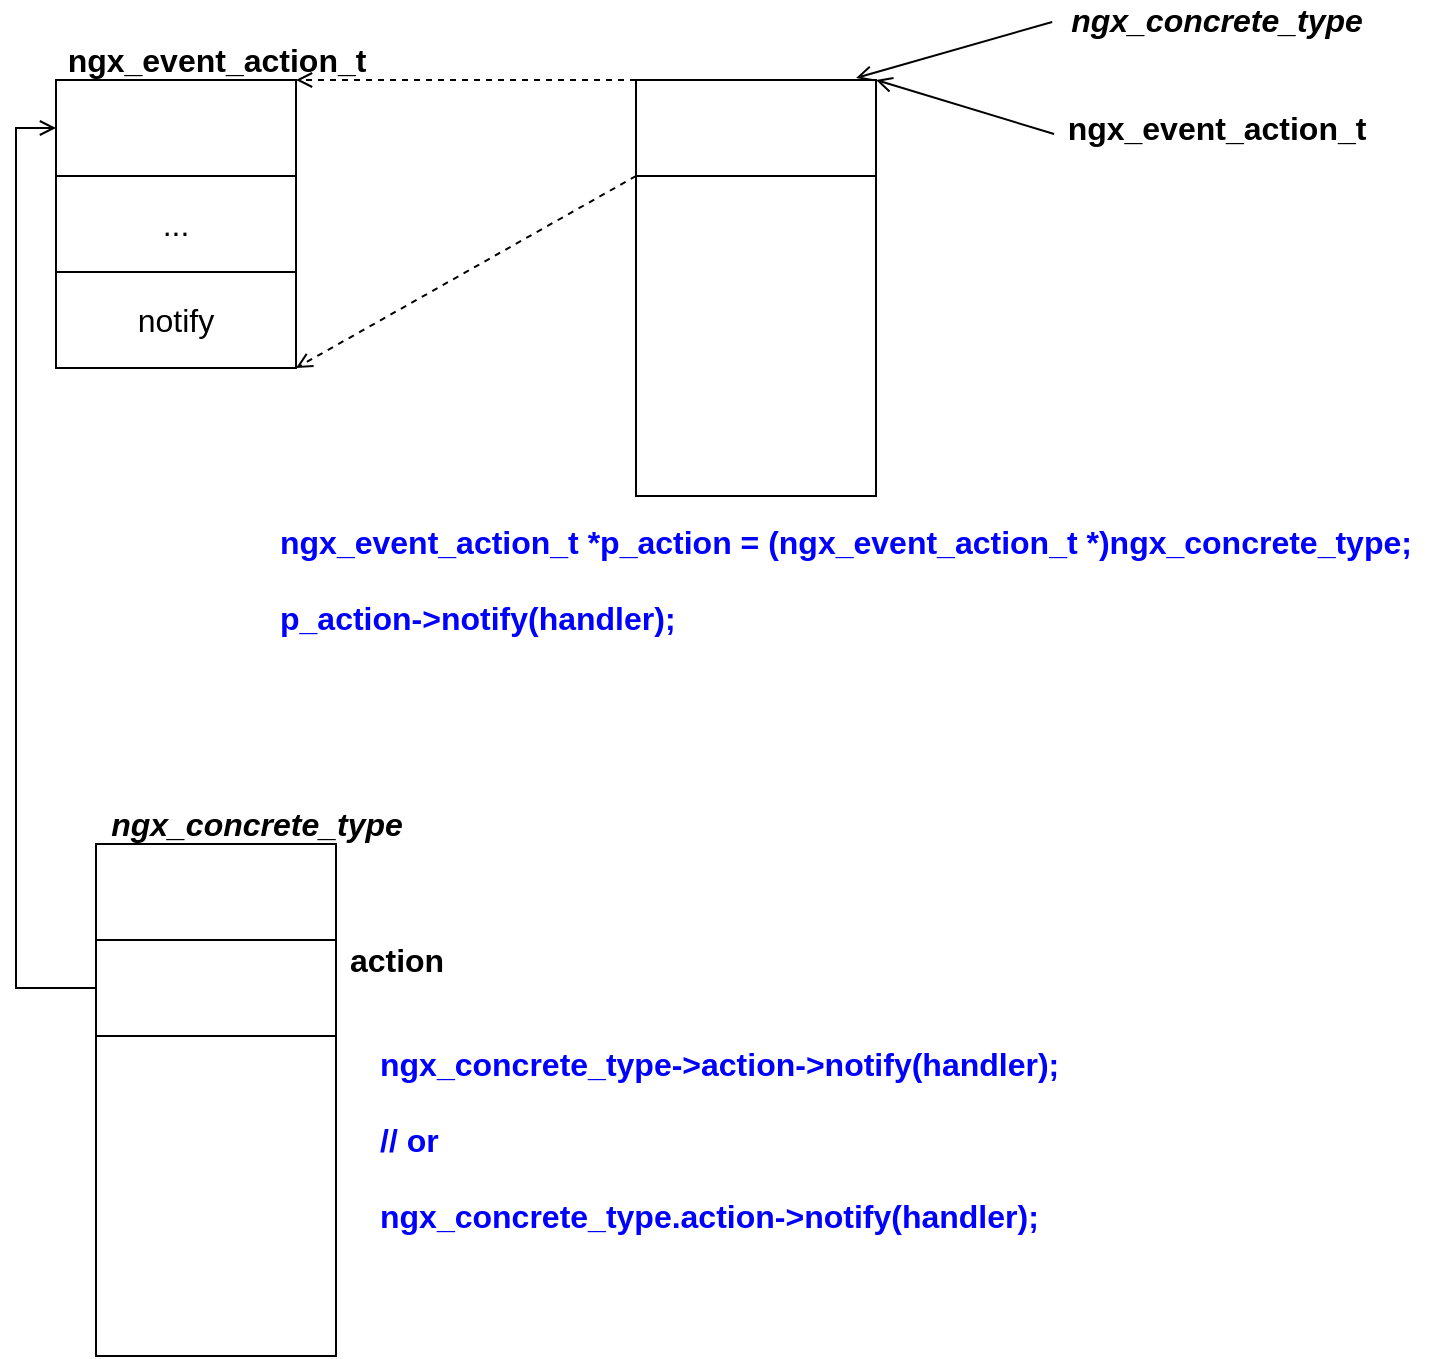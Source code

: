 <mxfile version="15.4.0" type="device" pages="3"><diagram id="IPqa_A-hiYO42QdZa5n2" name="method"><mxGraphModel dx="1347" dy="850" grid="1" gridSize="10" guides="1" tooltips="1" connect="1" arrows="1" fold="1" page="1" pageScale="1" pageWidth="827" pageHeight="1169" math="0" shadow="0"><root><mxCell id="0"/><mxCell id="1" parent="0"/><mxCell id="o_CBe58J0gMufm52LihW-1" value="" style="rounded=0;whiteSpace=wrap;html=1;" vertex="1" parent="1"><mxGeometry x="79" y="150" width="120" height="48" as="geometry"/></mxCell><mxCell id="o_CBe58J0gMufm52LihW-2" value="..." style="rounded=0;whiteSpace=wrap;html=1;fontSize=16;" vertex="1" parent="1"><mxGeometry x="79" y="198" width="120" height="48" as="geometry"/></mxCell><mxCell id="o_CBe58J0gMufm52LihW-3" value="notify" style="rounded=0;whiteSpace=wrap;html=1;fontSize=16;" vertex="1" parent="1"><mxGeometry x="79" y="246" width="120" height="48" as="geometry"/></mxCell><mxCell id="o_CBe58J0gMufm52LihW-7" style="rounded=0;orthogonalLoop=1;jettySize=auto;html=1;exitX=0;exitY=0;exitDx=0;exitDy=0;entryX=1;entryY=0;entryDx=0;entryDy=0;fontSize=16;endArrow=open;endFill=0;dashed=1;" edge="1" parent="1" source="o_CBe58J0gMufm52LihW-4" target="o_CBe58J0gMufm52LihW-1"><mxGeometry relative="1" as="geometry"/></mxCell><mxCell id="o_CBe58J0gMufm52LihW-4" value="" style="rounded=0;whiteSpace=wrap;html=1;" vertex="1" parent="1"><mxGeometry x="369" y="150" width="120" height="48" as="geometry"/></mxCell><mxCell id="o_CBe58J0gMufm52LihW-8" style="rounded=0;orthogonalLoop=1;jettySize=auto;html=1;exitX=0;exitY=0;exitDx=0;exitDy=0;entryX=1;entryY=1;entryDx=0;entryDy=0;fontSize=16;endArrow=open;endFill=0;dashed=1;" edge="1" parent="1" source="o_CBe58J0gMufm52LihW-5" target="o_CBe58J0gMufm52LihW-3"><mxGeometry relative="1" as="geometry"/></mxCell><mxCell id="o_CBe58J0gMufm52LihW-5" value="" style="rounded=0;whiteSpace=wrap;html=1;" vertex="1" parent="1"><mxGeometry x="369" y="198" width="120" height="160" as="geometry"/></mxCell><mxCell id="o_CBe58J0gMufm52LihW-9" value="ngx_event_action_t" style="text;html=1;align=center;verticalAlign=middle;resizable=0;points=[];autosize=1;strokeColor=none;fillColor=none;fontSize=16;fontStyle=1" vertex="1" parent="1"><mxGeometry x="79" y="130" width="160" height="20" as="geometry"/></mxCell><mxCell id="o_CBe58J0gMufm52LihW-12" value="" style="edgeStyle=none;rounded=0;orthogonalLoop=1;jettySize=auto;html=1;fontSize=16;endArrow=open;endFill=0;exitX=-0.012;exitY=0.55;exitDx=0;exitDy=0;exitPerimeter=0;entryX=0.917;entryY=-0.021;entryDx=0;entryDy=0;entryPerimeter=0;" edge="1" parent="1" source="o_CBe58J0gMufm52LihW-10" target="o_CBe58J0gMufm52LihW-4"><mxGeometry relative="1" as="geometry"/></mxCell><mxCell id="o_CBe58J0gMufm52LihW-10" value="ngx_concrete_type" style="text;html=1;align=center;verticalAlign=middle;resizable=0;points=[];autosize=1;strokeColor=none;fillColor=none;fontSize=16;fontStyle=3" vertex="1" parent="1"><mxGeometry x="579" y="110" width="160" height="20" as="geometry"/></mxCell><mxCell id="o_CBe58J0gMufm52LihW-13" value="" style="edgeStyle=none;rounded=0;orthogonalLoop=1;jettySize=auto;html=1;fontSize=16;endArrow=open;endFill=0;exitX=-0.006;exitY=0.65;exitDx=0;exitDy=0;exitPerimeter=0;entryX=1;entryY=0;entryDx=0;entryDy=0;" edge="1" parent="1" source="o_CBe58J0gMufm52LihW-11" target="o_CBe58J0gMufm52LihW-4"><mxGeometry relative="1" as="geometry"/></mxCell><mxCell id="o_CBe58J0gMufm52LihW-11" value="ngx_event_action_t" style="text;html=1;align=center;verticalAlign=middle;resizable=0;points=[];autosize=1;strokeColor=none;fillColor=none;fontSize=16;fontStyle=1" vertex="1" parent="1"><mxGeometry x="579" y="164" width="160" height="20" as="geometry"/></mxCell><mxCell id="o_CBe58J0gMufm52LihW-14" value="ngx_event_action_t *p_action = (ngx_event_action_t *)ngx_concrete_type;&lt;br&gt;&lt;br&gt;p_action-&amp;gt;notify(handler);" style="text;html=1;align=left;verticalAlign=middle;resizable=0;points=[];autosize=1;strokeColor=none;fillColor=none;fontSize=16;fontStyle=1;fontColor=#0000FF;" vertex="1" parent="1"><mxGeometry x="189" y="370" width="580" height="60" as="geometry"/></mxCell><mxCell id="o_CBe58J0gMufm52LihW-21" style="edgeStyle=orthogonalEdgeStyle;rounded=0;orthogonalLoop=1;jettySize=auto;html=1;exitX=0;exitY=0.5;exitDx=0;exitDy=0;entryX=0;entryY=0.5;entryDx=0;entryDy=0;fontSize=16;fontColor=#0000FF;endArrow=open;endFill=0;" edge="1" parent="1" source="o_CBe58J0gMufm52LihW-16" target="o_CBe58J0gMufm52LihW-1"><mxGeometry relative="1" as="geometry"/></mxCell><mxCell id="o_CBe58J0gMufm52LihW-16" value="" style="rounded=0;whiteSpace=wrap;html=1;" vertex="1" parent="1"><mxGeometry x="99" y="580" width="120" height="48" as="geometry"/></mxCell><mxCell id="o_CBe58J0gMufm52LihW-17" value="" style="rounded=0;whiteSpace=wrap;html=1;" vertex="1" parent="1"><mxGeometry x="99" y="532" width="120" height="48" as="geometry"/></mxCell><mxCell id="o_CBe58J0gMufm52LihW-18" value="" style="rounded=0;whiteSpace=wrap;html=1;" vertex="1" parent="1"><mxGeometry x="99" y="628" width="120" height="160" as="geometry"/></mxCell><mxCell id="o_CBe58J0gMufm52LihW-19" value="action" style="text;html=1;align=center;verticalAlign=middle;resizable=0;points=[];autosize=1;strokeColor=none;fillColor=none;fontSize=16;fontStyle=1" vertex="1" parent="1"><mxGeometry x="219" y="580" width="60" height="20" as="geometry"/></mxCell><mxCell id="o_CBe58J0gMufm52LihW-20" value="ngx_concrete_type" style="text;html=1;align=center;verticalAlign=middle;resizable=0;points=[];autosize=1;strokeColor=none;fillColor=none;fontSize=16;fontStyle=3" vertex="1" parent="1"><mxGeometry x="99" y="512" width="160" height="20" as="geometry"/></mxCell><mxCell id="o_CBe58J0gMufm52LihW-22" value="ngx_concrete_type-&amp;gt;action-&amp;gt;notify(handler);&lt;br&gt;&lt;br&gt;// or&lt;br&gt;&lt;br&gt;ngx_concrete_type.action-&amp;gt;notify(handler);" style="text;html=1;align=left;verticalAlign=middle;resizable=0;points=[];autosize=1;strokeColor=none;fillColor=none;fontSize=16;fontStyle=1;fontColor=#0000FF;" vertex="1" parent="1"><mxGeometry x="239" y="630" width="360" height="100" as="geometry"/></mxCell></root></mxGraphModel></diagram><diagram id="4AdDziDtGkRvgfRNahbn" name="override"><mxGraphModel dx="1347" dy="850" grid="1" gridSize="10" guides="1" tooltips="1" connect="1" arrows="1" fold="1" page="1" pageScale="1" pageWidth="827" pageHeight="1169" math="0" shadow="0"><root><mxCell id="ss-zc_DbquX2gZJVCTtV-0"/><mxCell id="ss-zc_DbquX2gZJVCTtV-1" parent="ss-zc_DbquX2gZJVCTtV-0"/><mxCell id="e0s7yyy0iysNrhOtqCRo-0" value="" style="rounded=0;whiteSpace=wrap;html=1;" vertex="1" parent="ss-zc_DbquX2gZJVCTtV-1"><mxGeometry x="378" y="162" width="120" height="48" as="geometry"/></mxCell><mxCell id="e0s7yyy0iysNrhOtqCRo-1" value="..." style="rounded=0;whiteSpace=wrap;html=1;fontSize=16;" vertex="1" parent="ss-zc_DbquX2gZJVCTtV-1"><mxGeometry x="378" y="210" width="120" height="48" as="geometry"/></mxCell><mxCell id="e0s7yyy0iysNrhOtqCRo-2" value="notify" style="rounded=0;whiteSpace=wrap;html=1;fontSize=16;" vertex="1" parent="ss-zc_DbquX2gZJVCTtV-1"><mxGeometry x="378" y="258" width="120" height="48" as="geometry"/></mxCell><mxCell id="e0s7yyy0iysNrhOtqCRo-3" value="ngx_event_action_t" style="text;html=1;align=center;verticalAlign=middle;resizable=0;points=[];autosize=1;strokeColor=none;fillColor=none;fontSize=16;fontStyle=1" vertex="1" parent="ss-zc_DbquX2gZJVCTtV-1"><mxGeometry x="378" y="142" width="160" height="20" as="geometry"/></mxCell><mxCell id="e0s7yyy0iysNrhOtqCRo-4" style="rounded=0;orthogonalLoop=1;jettySize=auto;html=1;exitX=1;exitY=0.5;exitDx=0;exitDy=0;entryX=0;entryY=0;entryDx=0;entryDy=0;fontSize=16;fontColor=#0000FF;endArrow=open;endFill=0;dashed=1;" edge="1" parent="ss-zc_DbquX2gZJVCTtV-1" source="e0s7yyy0iysNrhOtqCRo-5" target="e0s7yyy0iysNrhOtqCRo-0"><mxGeometry relative="1" as="geometry"/></mxCell><mxCell id="e0s7yyy0iysNrhOtqCRo-18" style="edgeStyle=none;rounded=0;orthogonalLoop=1;jettySize=auto;html=1;exitX=1;exitY=0.75;exitDx=0;exitDy=0;entryX=0;entryY=1.25;entryDx=0;entryDy=0;entryPerimeter=0;fontSize=16;fontColor=#0000FF;endArrow=open;endFill=0;" edge="1" parent="ss-zc_DbquX2gZJVCTtV-1" source="e0s7yyy0iysNrhOtqCRo-5" target="e0s7yyy0iysNrhOtqCRo-13"><mxGeometry relative="1" as="geometry"/></mxCell><mxCell id="e0s7yyy0iysNrhOtqCRo-5" value="" style="rounded=0;whiteSpace=wrap;html=1;" vertex="1" parent="ss-zc_DbquX2gZJVCTtV-1"><mxGeometry x="79" y="138" width="120" height="48" as="geometry"/></mxCell><mxCell id="e0s7yyy0iysNrhOtqCRo-6" value="" style="rounded=0;whiteSpace=wrap;html=1;" vertex="1" parent="ss-zc_DbquX2gZJVCTtV-1"><mxGeometry x="79" y="90" width="120" height="48" as="geometry"/></mxCell><mxCell id="e0s7yyy0iysNrhOtqCRo-7" value="" style="rounded=0;whiteSpace=wrap;html=1;" vertex="1" parent="ss-zc_DbquX2gZJVCTtV-1"><mxGeometry x="79" y="186" width="120" height="160" as="geometry"/></mxCell><mxCell id="e0s7yyy0iysNrhOtqCRo-8" value="action" style="text;html=1;align=center;verticalAlign=middle;resizable=0;points=[];autosize=1;strokeColor=none;fillColor=none;fontSize=16;fontStyle=1" vertex="1" parent="ss-zc_DbquX2gZJVCTtV-1"><mxGeometry x="199" y="138" width="60" height="20" as="geometry"/></mxCell><mxCell id="e0s7yyy0iysNrhOtqCRo-9" value="ngx_concrete_type" style="text;html=1;align=center;verticalAlign=middle;resizable=0;points=[];autosize=1;strokeColor=none;fillColor=none;fontSize=16;fontStyle=3" vertex="1" parent="ss-zc_DbquX2gZJVCTtV-1"><mxGeometry x="79" y="70" width="160" height="20" as="geometry"/></mxCell><mxCell id="e0s7yyy0iysNrhOtqCRo-10" value="" style="rounded=0;whiteSpace=wrap;html=1;" vertex="1" parent="ss-zc_DbquX2gZJVCTtV-1"><mxGeometry x="378" y="480" width="120" height="48" as="geometry"/></mxCell><mxCell id="e0s7yyy0iysNrhOtqCRo-11" value="..." style="rounded=0;whiteSpace=wrap;html=1;fontSize=16;" vertex="1" parent="ss-zc_DbquX2gZJVCTtV-1"><mxGeometry x="378" y="528" width="120" height="48" as="geometry"/></mxCell><mxCell id="e0s7yyy0iysNrhOtqCRo-12" value="notify" style="rounded=0;whiteSpace=wrap;html=1;fontSize=16;fontStyle=3" vertex="1" parent="ss-zc_DbquX2gZJVCTtV-1"><mxGeometry x="378" y="576" width="120" height="48" as="geometry"/></mxCell><mxCell id="e0s7yyy0iysNrhOtqCRo-13" value="ngx_event_action_t" style="text;html=1;align=center;verticalAlign=middle;resizable=0;points=[];autosize=1;strokeColor=none;fillColor=none;fontSize=16;fontStyle=1" vertex="1" parent="ss-zc_DbquX2gZJVCTtV-1"><mxGeometry x="378" y="460" width="160" height="20" as="geometry"/></mxCell><mxCell id="e0s7yyy0iysNrhOtqCRo-14" value="" style="endArrow=classic;html=1;rounded=0;fontSize=16;fontColor=#0000FF;" edge="1" parent="ss-zc_DbquX2gZJVCTtV-1"><mxGeometry width="50" height="50" relative="1" as="geometry"><mxPoint x="429" y="320" as="sourcePoint"/><mxPoint x="429" y="440" as="targetPoint"/></mxGeometry></mxCell><mxCell id="e0s7yyy0iysNrhOtqCRo-15" value="copy" style="text;html=1;align=center;verticalAlign=middle;resizable=0;points=[];autosize=1;strokeColor=none;fillColor=none;fontSize=16;fontStyle=1" vertex="1" parent="ss-zc_DbquX2gZJVCTtV-1"><mxGeometry x="433" y="370" width="50" height="20" as="geometry"/></mxCell><mxCell id="e0s7yyy0iysNrhOtqCRo-16" value="" style="endArrow=classic;html=1;rounded=0;fontSize=16;fontColor=#0000FF;" edge="1" parent="ss-zc_DbquX2gZJVCTtV-1"><mxGeometry width="50" height="50" relative="1" as="geometry"><mxPoint x="749" y="600" as="sourcePoint"/><mxPoint x="519" y="600" as="targetPoint"/></mxGeometry></mxCell><mxCell id="e0s7yyy0iysNrhOtqCRo-17" value="change implementation" style="text;html=1;align=center;verticalAlign=middle;resizable=0;points=[];autosize=1;strokeColor=none;fillColor=none;fontSize=16;fontStyle=1" vertex="1" parent="ss-zc_DbquX2gZJVCTtV-1"><mxGeometry x="538" y="575" width="190" height="20" as="geometry"/></mxCell><mxCell id="e0s7yyy0iysNrhOtqCRo-19" value="change action" style="text;html=1;align=center;verticalAlign=middle;resizable=0;points=[];autosize=1;strokeColor=none;fillColor=none;fontSize=16;fontStyle=1" vertex="1" parent="ss-zc_DbquX2gZJVCTtV-1"><mxGeometry x="199" y="390" width="120" height="20" as="geometry"/></mxCell></root></mxGraphModel></diagram><diagram id="nQhIy34TL1tZpAdLeqpC" name="第 3 页"><mxGraphModel dx="1347" dy="850" grid="1" gridSize="10" guides="1" tooltips="1" connect="1" arrows="1" fold="1" page="1" pageScale="1" pageWidth="827" pageHeight="1169" math="0" shadow="0"><root><mxCell id="qZSohVTEKDyPg2XQb3y3-0"/><mxCell id="qZSohVTEKDyPg2XQb3y3-1" parent="qZSohVTEKDyPg2XQb3y3-0"/></root></mxGraphModel></diagram></mxfile>